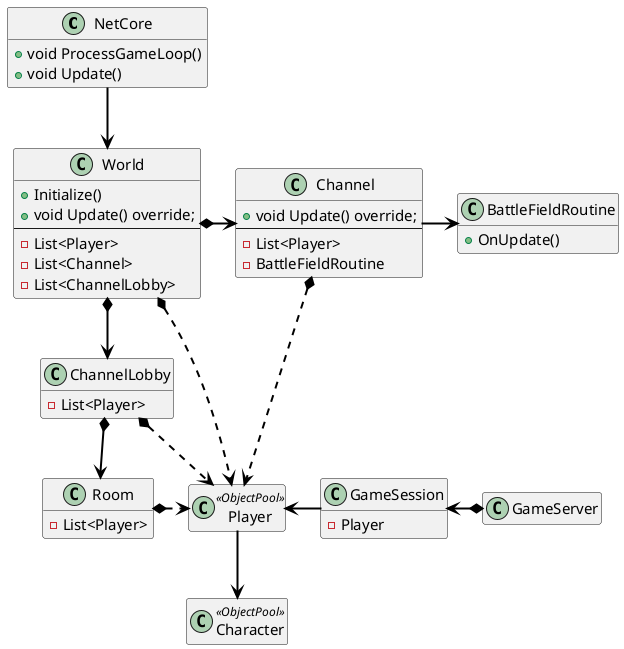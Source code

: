 @startuml

'theme 목록 : https://plantuml.com/ko/theme'
'skinparam 목록 : https://plantuml.com/ko/skinparam'
skinparam ClassFontSize 20
skinparam ClassFontColor Black
skinparam ClassAttributeFontSize 15
skinparam ArrowColor Black
skinparam ArrowThickness 2

hide empty methods
hide empty fields

class NetCore {
    + void ProcessGameLoop()
    + void Update()
}

class GameServer {

}

class GameSession {
    - Player
}

class World {
    + Initialize()
    + void Update() override;
    --
    - List<Player>
    - List<Channel>
    - List<ChannelLobby>
}

class Channel {
    + void Update() override;
    --
    - List<Player>
    - BattleFieldRoutine
}

class ChannelLobby {
    - List<Player>
}

class Room {
    - List<Player>
}

class Player<<ObjectPool>> {

}

class Character<<ObjectPool>> {

}

class BattleFieldRoutine {
    + OnUpdate()
}

NetCore --> World
World *-r-> Channel
World *--> ChannelLobby
Channel -r-> BattleFieldRoutine
ChannelLobby *--> Room
World *.r.> Player
Channel *.r.> Player
ChannelLobby *.r.> Player
Room *.r.> Player
Player -d-> Character

GameServer *-l-> GameSession
GameSession -l-> Player



@enduml
